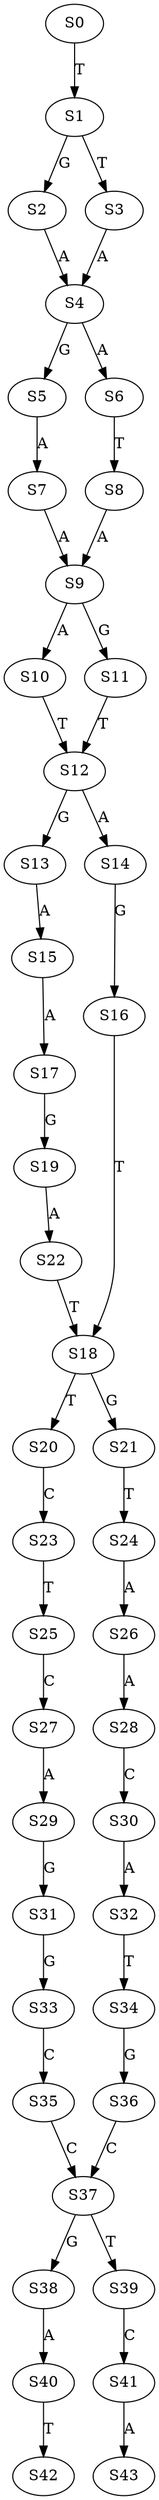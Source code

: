 strict digraph  {
	S0 -> S1 [ label = T ];
	S1 -> S2 [ label = G ];
	S1 -> S3 [ label = T ];
	S2 -> S4 [ label = A ];
	S3 -> S4 [ label = A ];
	S4 -> S5 [ label = G ];
	S4 -> S6 [ label = A ];
	S5 -> S7 [ label = A ];
	S6 -> S8 [ label = T ];
	S7 -> S9 [ label = A ];
	S8 -> S9 [ label = A ];
	S9 -> S10 [ label = A ];
	S9 -> S11 [ label = G ];
	S10 -> S12 [ label = T ];
	S11 -> S12 [ label = T ];
	S12 -> S13 [ label = G ];
	S12 -> S14 [ label = A ];
	S13 -> S15 [ label = A ];
	S14 -> S16 [ label = G ];
	S15 -> S17 [ label = A ];
	S16 -> S18 [ label = T ];
	S17 -> S19 [ label = G ];
	S18 -> S20 [ label = T ];
	S18 -> S21 [ label = G ];
	S19 -> S22 [ label = A ];
	S20 -> S23 [ label = C ];
	S21 -> S24 [ label = T ];
	S22 -> S18 [ label = T ];
	S23 -> S25 [ label = T ];
	S24 -> S26 [ label = A ];
	S25 -> S27 [ label = C ];
	S26 -> S28 [ label = A ];
	S27 -> S29 [ label = A ];
	S28 -> S30 [ label = C ];
	S29 -> S31 [ label = G ];
	S30 -> S32 [ label = A ];
	S31 -> S33 [ label = G ];
	S32 -> S34 [ label = T ];
	S33 -> S35 [ label = C ];
	S34 -> S36 [ label = G ];
	S35 -> S37 [ label = C ];
	S36 -> S37 [ label = C ];
	S37 -> S38 [ label = G ];
	S37 -> S39 [ label = T ];
	S38 -> S40 [ label = A ];
	S39 -> S41 [ label = C ];
	S40 -> S42 [ label = T ];
	S41 -> S43 [ label = A ];
}
